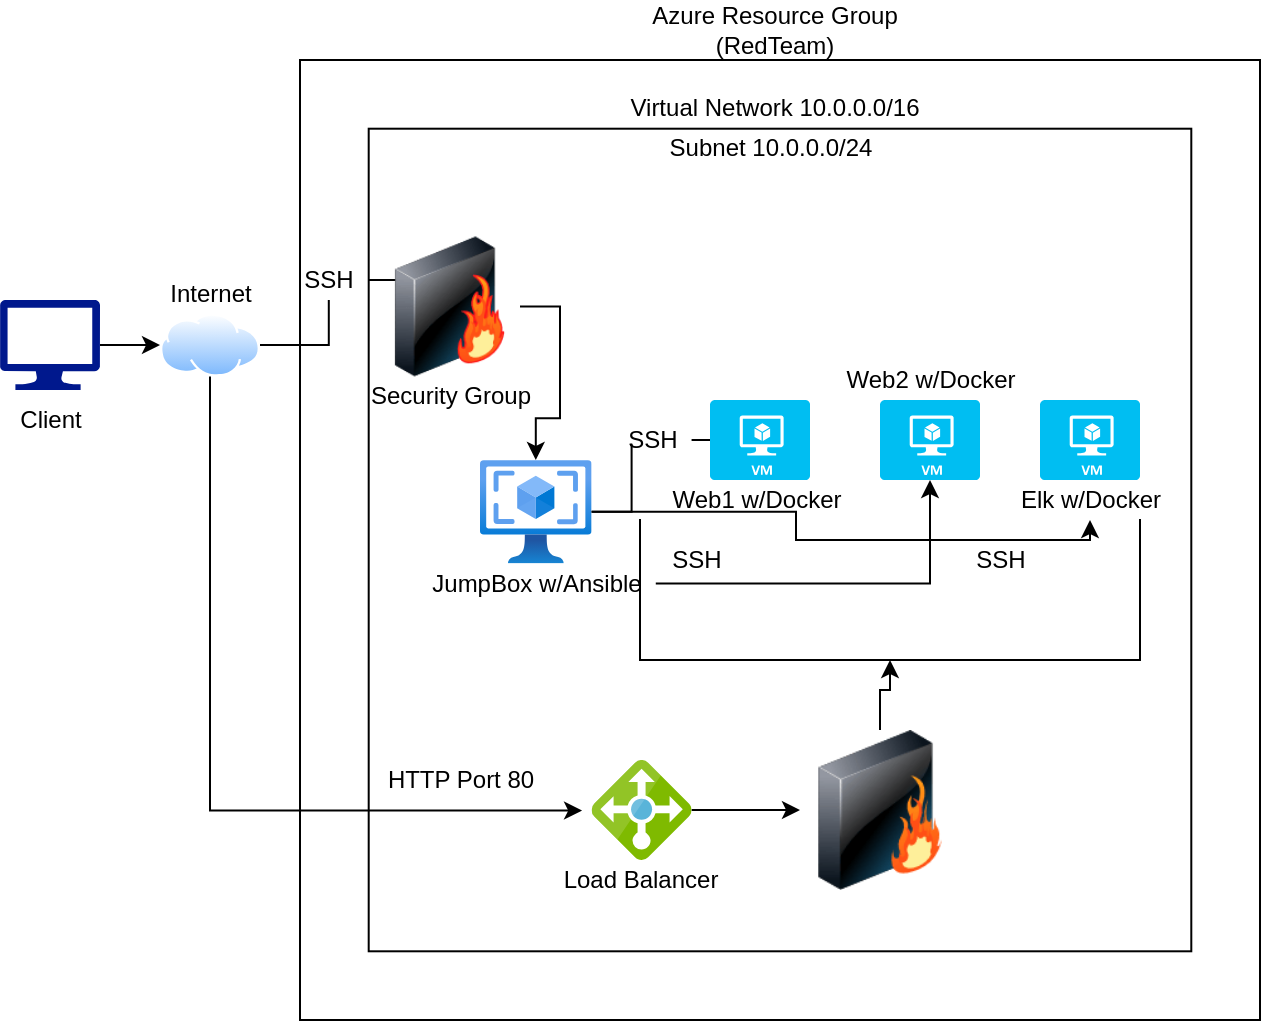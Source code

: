 <mxfile version="17.1.3" type="device"><diagram id="2haqI5F3Oi29pwFFI-bP" name="Page-1"><mxGraphModel dx="834" dy="1139" grid="1" gridSize="10" guides="1" tooltips="1" connect="1" arrows="1" fold="1" page="1" pageScale="1" pageWidth="850" pageHeight="1100" math="0" shadow="0"><root><mxCell id="0"/><mxCell id="1" parent="0"/><mxCell id="-jhYc78m9Rgn4-Q6fJJ--9" value="" style="whiteSpace=wrap;html=1;aspect=fixed;" vertex="1" parent="1"><mxGeometry x="170" y="150" width="480" height="480" as="geometry"/></mxCell><mxCell id="-jhYc78m9Rgn4-Q6fJJ--10" value="" style="whiteSpace=wrap;html=1;aspect=fixed;" vertex="1" parent="1"><mxGeometry x="204.35" y="184.35" width="411.3" height="411.3" as="geometry"/></mxCell><mxCell id="-jhYc78m9Rgn4-Q6fJJ--40" value="" style="edgeStyle=orthogonalEdgeStyle;rounded=0;orthogonalLoop=1;jettySize=auto;html=1;entryX=0;entryY=0.5;entryDx=0;entryDy=0;" edge="1" parent="1" source="-jhYc78m9Rgn4-Q6fJJ--1" target="-jhYc78m9Rgn4-Q6fJJ--2"><mxGeometry relative="1" as="geometry"/></mxCell><mxCell id="-jhYc78m9Rgn4-Q6fJJ--1" value="" style="sketch=0;aspect=fixed;pointerEvents=1;shadow=0;dashed=0;html=1;strokeColor=none;labelPosition=center;verticalLabelPosition=bottom;verticalAlign=top;align=center;fillColor=#00188D;shape=mxgraph.azure.computer" vertex="1" parent="1"><mxGeometry x="20" y="270" width="50" height="45" as="geometry"/></mxCell><mxCell id="-jhYc78m9Rgn4-Q6fJJ--29" value="" style="edgeStyle=orthogonalEdgeStyle;rounded=0;orthogonalLoop=1;jettySize=auto;html=1;startArrow=none;" edge="1" parent="1" source="-jhYc78m9Rgn4-Q6fJJ--42" target="-jhYc78m9Rgn4-Q6fJJ--3"><mxGeometry relative="1" as="geometry"><mxPoint x="125" y="388.25" as="targetPoint"/><Array as="points"/></mxGeometry></mxCell><mxCell id="-jhYc78m9Rgn4-Q6fJJ--31" style="edgeStyle=orthogonalEdgeStyle;rounded=0;orthogonalLoop=1;jettySize=auto;html=1;exitX=0.5;exitY=1;exitDx=0;exitDy=0;entryX=-0.095;entryY=0.506;entryDx=0;entryDy=0;entryPerimeter=0;" edge="1" parent="1" source="-jhYc78m9Rgn4-Q6fJJ--2" target="-jhYc78m9Rgn4-Q6fJJ--8"><mxGeometry relative="1" as="geometry"><Array as="points"><mxPoint x="125" y="525"/></Array></mxGeometry></mxCell><mxCell id="-jhYc78m9Rgn4-Q6fJJ--2" value="" style="aspect=fixed;perimeter=ellipsePerimeter;html=1;align=center;shadow=0;dashed=0;spacingTop=3;image;image=img/lib/active_directory/internet_cloud.svg;" vertex="1" parent="1"><mxGeometry x="100" y="276.75" width="50" height="31.5" as="geometry"/></mxCell><mxCell id="-jhYc78m9Rgn4-Q6fJJ--30" style="edgeStyle=orthogonalEdgeStyle;rounded=0;orthogonalLoop=1;jettySize=auto;html=1;exitX=1;exitY=0.5;exitDx=0;exitDy=0;" edge="1" parent="1" source="-jhYc78m9Rgn4-Q6fJJ--3" target="-jhYc78m9Rgn4-Q6fJJ--4"><mxGeometry relative="1" as="geometry"/></mxCell><mxCell id="-jhYc78m9Rgn4-Q6fJJ--3" value="" style="image;html=1;image=img/lib/clip_art/networking/Firewall-page1_128x128.png" vertex="1" parent="1"><mxGeometry x="210" y="238.25" width="70" height="70" as="geometry"/></mxCell><mxCell id="-jhYc78m9Rgn4-Q6fJJ--19" value="" style="edgeStyle=orthogonalEdgeStyle;rounded=0;orthogonalLoop=1;jettySize=auto;html=1;" edge="1" parent="1" source="-jhYc78m9Rgn4-Q6fJJ--4" target="-jhYc78m9Rgn4-Q6fJJ--18"><mxGeometry relative="1" as="geometry"><Array as="points"><mxPoint x="418" y="376"/><mxPoint x="418" y="390"/><mxPoint x="565" y="390"/></Array></mxGeometry></mxCell><mxCell id="-jhYc78m9Rgn4-Q6fJJ--24" value="" style="edgeStyle=orthogonalEdgeStyle;rounded=0;orthogonalLoop=1;jettySize=auto;html=1;entryX=0.249;entryY=0.596;entryDx=0;entryDy=0;entryPerimeter=0;startArrow=none;" edge="1" parent="1" source="-jhYc78m9Rgn4-Q6fJJ--46" target="-jhYc78m9Rgn4-Q6fJJ--5"><mxGeometry relative="1" as="geometry"/></mxCell><mxCell id="-jhYc78m9Rgn4-Q6fJJ--4" value="" style="aspect=fixed;html=1;points=[];align=center;image;fontSize=12;image=img/lib/azure2/compute/VM_Images_Classic.svg;" vertex="1" parent="1"><mxGeometry x="260" y="350" width="55.79" height="51.75" as="geometry"/></mxCell><mxCell id="-jhYc78m9Rgn4-Q6fJJ--5" value="" style="verticalLabelPosition=bottom;html=1;verticalAlign=top;align=center;strokeColor=none;fillColor=#00BEF2;shape=mxgraph.azure.virtual_machine;" vertex="1" parent="1"><mxGeometry x="375" y="320" width="50" height="40" as="geometry"/></mxCell><mxCell id="-jhYc78m9Rgn4-Q6fJJ--6" value="" style="verticalLabelPosition=bottom;html=1;verticalAlign=top;align=center;strokeColor=none;fillColor=#00BEF2;shape=mxgraph.azure.virtual_machine;" vertex="1" parent="1"><mxGeometry x="540" y="320" width="50" height="40" as="geometry"/></mxCell><mxCell id="-jhYc78m9Rgn4-Q6fJJ--7" value="" style="verticalLabelPosition=bottom;html=1;verticalAlign=top;align=center;strokeColor=none;fillColor=#00BEF2;shape=mxgraph.azure.virtual_machine;" vertex="1" parent="1"><mxGeometry x="460" y="320" width="50" height="40" as="geometry"/></mxCell><mxCell id="-jhYc78m9Rgn4-Q6fJJ--36" value="" style="edgeStyle=orthogonalEdgeStyle;rounded=0;orthogonalLoop=1;jettySize=auto;html=1;" edge="1" parent="1" source="-jhYc78m9Rgn4-Q6fJJ--8" target="-jhYc78m9Rgn4-Q6fJJ--35"><mxGeometry relative="1" as="geometry"/></mxCell><mxCell id="-jhYc78m9Rgn4-Q6fJJ--8" value="" style="sketch=0;aspect=fixed;html=1;points=[];align=center;image;fontSize=12;image=img/lib/mscae/Load_Balancer_feature.svg;" vertex="1" parent="1"><mxGeometry x="315.79" y="500" width="50" height="50" as="geometry"/></mxCell><mxCell id="-jhYc78m9Rgn4-Q6fJJ--11" value="Azure Resource Group&lt;br&gt;(RedTeam)" style="text;html=1;align=center;verticalAlign=middle;resizable=0;points=[];autosize=1;strokeColor=none;fillColor=none;" vertex="1" parent="1"><mxGeometry x="337.41" y="120" width="140" height="30" as="geometry"/></mxCell><mxCell id="-jhYc78m9Rgn4-Q6fJJ--12" value="Virtual Network 10.0.0.0/16" style="text;html=1;align=center;verticalAlign=middle;resizable=0;points=[];autosize=1;strokeColor=none;fillColor=none;" vertex="1" parent="1"><mxGeometry x="327.41" y="164.35" width="160" height="20" as="geometry"/></mxCell><mxCell id="-jhYc78m9Rgn4-Q6fJJ--13" value="Subnet 10.0.0.0/24" style="text;html=1;align=center;verticalAlign=middle;resizable=0;points=[];autosize=1;strokeColor=none;fillColor=none;" vertex="1" parent="1"><mxGeometry x="345" y="184.35" width="120" height="20" as="geometry"/></mxCell><mxCell id="-jhYc78m9Rgn4-Q6fJJ--14" value="Security Group" style="text;html=1;align=center;verticalAlign=middle;resizable=0;points=[];autosize=1;strokeColor=none;fillColor=none;" vertex="1" parent="1"><mxGeometry x="195" y="308.25" width="100" height="20" as="geometry"/></mxCell><mxCell id="-jhYc78m9Rgn4-Q6fJJ--23" value="" style="edgeStyle=orthogonalEdgeStyle;rounded=0;orthogonalLoop=1;jettySize=auto;html=1;entryX=0.5;entryY=1;entryDx=0;entryDy=0;entryPerimeter=0;" edge="1" parent="1" source="-jhYc78m9Rgn4-Q6fJJ--15" target="-jhYc78m9Rgn4-Q6fJJ--7"><mxGeometry relative="1" as="geometry"/></mxCell><mxCell id="-jhYc78m9Rgn4-Q6fJJ--15" value="JumpBox w/Ansible" style="text;html=1;align=center;verticalAlign=middle;resizable=0;points=[];autosize=1;strokeColor=none;fillColor=none;" vertex="1" parent="1"><mxGeometry x="227.89" y="401.75" width="120" height="20" as="geometry"/></mxCell><mxCell id="-jhYc78m9Rgn4-Q6fJJ--16" value="Web1 w/Docker" style="text;html=1;align=center;verticalAlign=middle;resizable=0;points=[];autosize=1;strokeColor=none;fillColor=none;" vertex="1" parent="1"><mxGeometry x="347.89" y="360" width="100" height="20" as="geometry"/></mxCell><mxCell id="-jhYc78m9Rgn4-Q6fJJ--17" value="Web2 w/Docker" style="text;html=1;align=center;verticalAlign=middle;resizable=0;points=[];autosize=1;strokeColor=none;fillColor=none;" vertex="1" parent="1"><mxGeometry x="435" y="300" width="100" height="20" as="geometry"/></mxCell><mxCell id="-jhYc78m9Rgn4-Q6fJJ--18" value="Elk w/Docker" style="text;html=1;align=center;verticalAlign=middle;resizable=0;points=[];autosize=1;strokeColor=none;fillColor=none;" vertex="1" parent="1"><mxGeometry x="520" y="360" width="90" height="20" as="geometry"/></mxCell><mxCell id="-jhYc78m9Rgn4-Q6fJJ--25" value="" style="shape=partialRectangle;whiteSpace=wrap;html=1;bottom=1;right=1;left=1;top=0;fillColor=none;routingCenterX=-0.5;" vertex="1" parent="1"><mxGeometry x="340" y="380" width="250" height="70" as="geometry"/></mxCell><mxCell id="-jhYc78m9Rgn4-Q6fJJ--27" value="Load Balancer" style="text;html=1;align=center;verticalAlign=middle;resizable=0;points=[];autosize=1;strokeColor=none;fillColor=none;" vertex="1" parent="1"><mxGeometry x="295" y="550" width="90" height="20" as="geometry"/></mxCell><mxCell id="-jhYc78m9Rgn4-Q6fJJ--37" value="" style="edgeStyle=orthogonalEdgeStyle;rounded=0;orthogonalLoop=1;jettySize=auto;html=1;" edge="1" parent="1" source="-jhYc78m9Rgn4-Q6fJJ--35" target="-jhYc78m9Rgn4-Q6fJJ--25"><mxGeometry relative="1" as="geometry"/></mxCell><mxCell id="-jhYc78m9Rgn4-Q6fJJ--35" value="" style="image;html=1;image=img/lib/clip_art/networking/Firewall_128x128.png" vertex="1" parent="1"><mxGeometry x="420" y="485" width="80" height="80" as="geometry"/></mxCell><mxCell id="-jhYc78m9Rgn4-Q6fJJ--38" value="HTTP Port 80" style="text;html=1;align=center;verticalAlign=middle;resizable=0;points=[];autosize=1;strokeColor=none;fillColor=none;" vertex="1" parent="1"><mxGeometry x="205" y="500" width="90" height="20" as="geometry"/></mxCell><mxCell id="-jhYc78m9Rgn4-Q6fJJ--39" value="Internet" style="text;html=1;align=center;verticalAlign=middle;resizable=0;points=[];autosize=1;strokeColor=none;fillColor=none;" vertex="1" parent="1"><mxGeometry x="95" y="256.75" width="60" height="20" as="geometry"/></mxCell><mxCell id="-jhYc78m9Rgn4-Q6fJJ--41" value="Client" style="text;html=1;align=center;verticalAlign=middle;resizable=0;points=[];autosize=1;strokeColor=none;fillColor=none;" vertex="1" parent="1"><mxGeometry x="20" y="320" width="50" height="20" as="geometry"/></mxCell><mxCell id="-jhYc78m9Rgn4-Q6fJJ--42" value="SSH" style="text;html=1;align=center;verticalAlign=middle;resizable=0;points=[];autosize=1;strokeColor=none;fillColor=none;" vertex="1" parent="1"><mxGeometry x="164.35" y="250" width="40" height="20" as="geometry"/></mxCell><mxCell id="-jhYc78m9Rgn4-Q6fJJ--43" value="" style="edgeStyle=orthogonalEdgeStyle;rounded=0;orthogonalLoop=1;jettySize=auto;html=1;endArrow=none;" edge="1" parent="1" source="-jhYc78m9Rgn4-Q6fJJ--2" target="-jhYc78m9Rgn4-Q6fJJ--42"><mxGeometry relative="1" as="geometry"><mxPoint x="150.0" y="292.571" as="sourcePoint"/><mxPoint x="210" y="273.286" as="targetPoint"/><Array as="points"/></mxGeometry></mxCell><mxCell id="-jhYc78m9Rgn4-Q6fJJ--44" value="SSH" style="text;html=1;align=center;verticalAlign=middle;resizable=0;points=[];autosize=1;strokeColor=none;fillColor=none;" vertex="1" parent="1"><mxGeometry x="500" y="390" width="40" height="20" as="geometry"/></mxCell><mxCell id="-jhYc78m9Rgn4-Q6fJJ--45" value="SSH" style="text;html=1;align=center;verticalAlign=middle;resizable=0;points=[];autosize=1;strokeColor=none;fillColor=none;" vertex="1" parent="1"><mxGeometry x="347.89" y="390" width="40" height="20" as="geometry"/></mxCell><mxCell id="-jhYc78m9Rgn4-Q6fJJ--46" value="SSH" style="text;html=1;align=center;verticalAlign=middle;resizable=0;points=[];autosize=1;strokeColor=none;fillColor=none;" vertex="1" parent="1"><mxGeometry x="325.79" y="330" width="40" height="20" as="geometry"/></mxCell><mxCell id="-jhYc78m9Rgn4-Q6fJJ--47" value="" style="edgeStyle=orthogonalEdgeStyle;rounded=0;orthogonalLoop=1;jettySize=auto;html=1;entryX=0.249;entryY=0.596;entryDx=0;entryDy=0;entryPerimeter=0;endArrow=none;" edge="1" parent="1" source="-jhYc78m9Rgn4-Q6fJJ--4" target="-jhYc78m9Rgn4-Q6fJJ--46"><mxGeometry relative="1" as="geometry"><mxPoint x="315.79" y="375.857" as="sourcePoint"/><mxPoint x="387.45" y="343.84" as="targetPoint"/></mxGeometry></mxCell></root></mxGraphModel></diagram></mxfile>